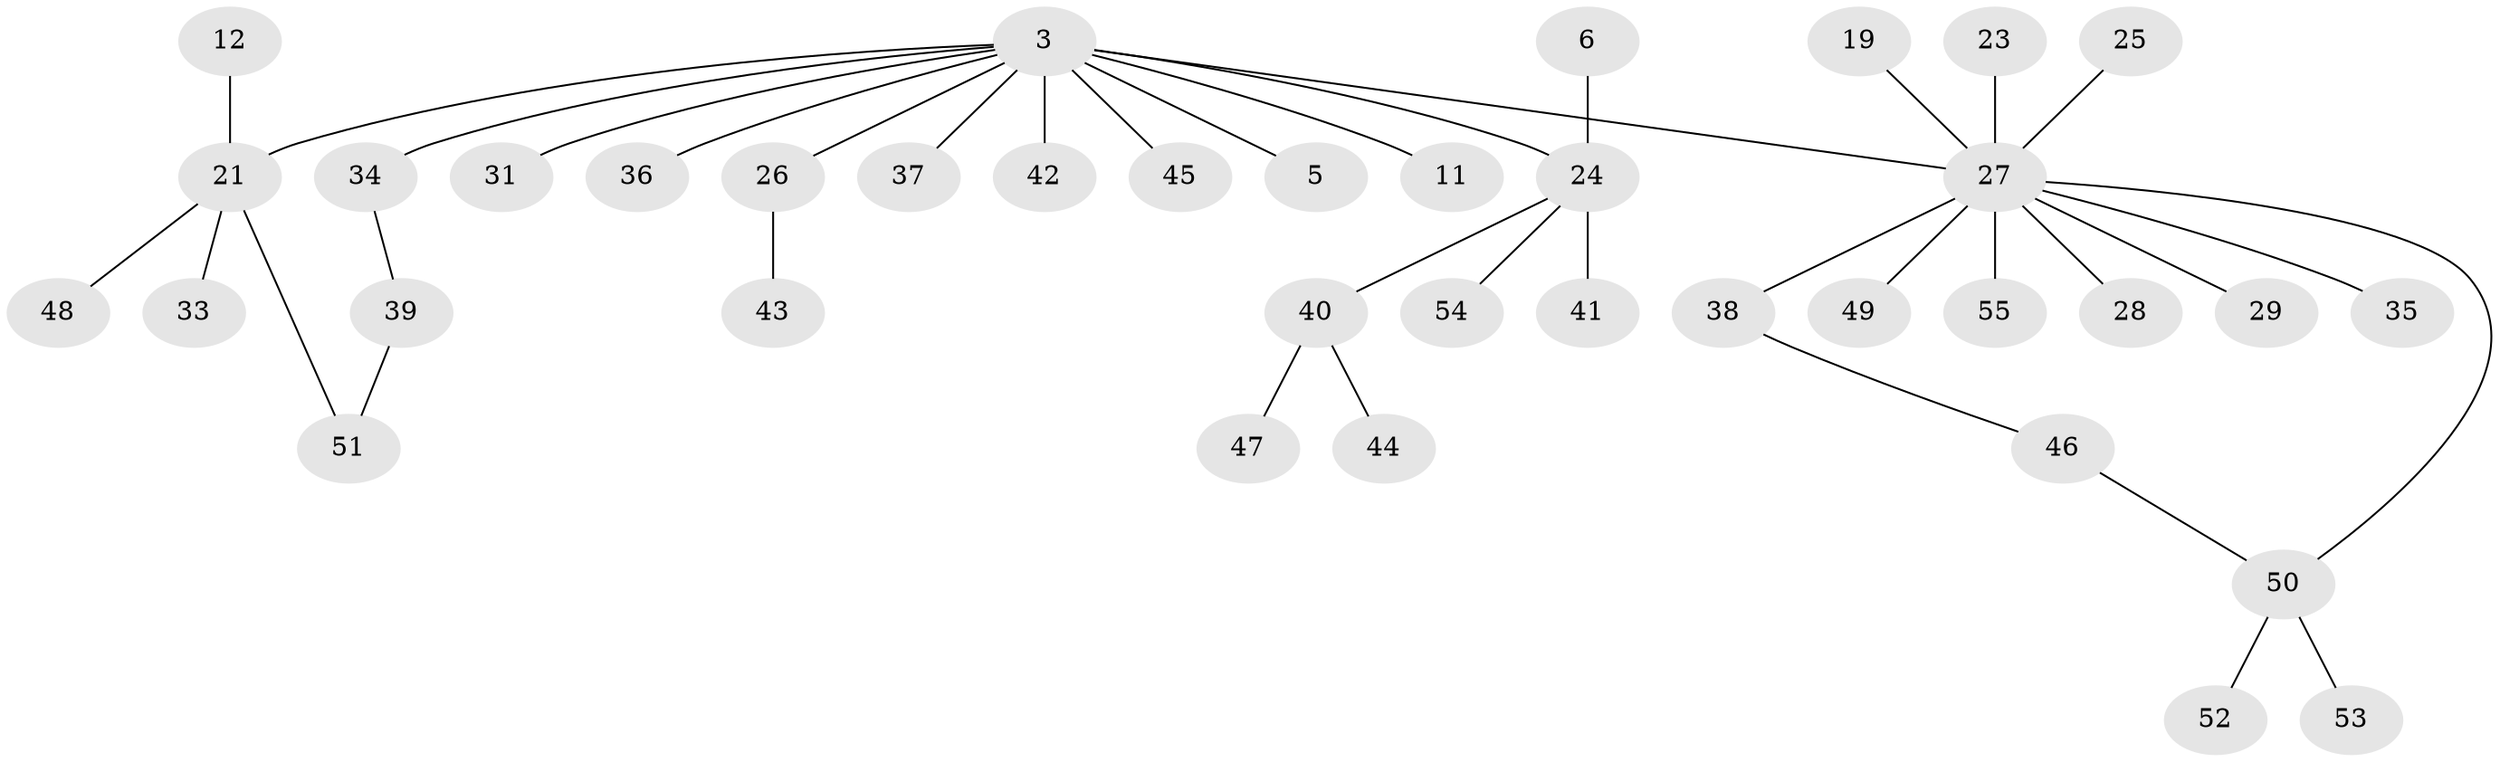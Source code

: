 // original degree distribution, {1: 0.5454545454545454, 7: 0.01818181818181818, 15: 0.01818181818181818, 2: 0.2545454545454545, 4: 0.09090909090909091, 6: 0.03636363636363636, 3: 0.03636363636363636}
// Generated by graph-tools (version 1.1) at 2025/50/03/04/25 21:50:20]
// undirected, 38 vertices, 39 edges
graph export_dot {
graph [start="1"]
  node [color=gray90,style=filled];
  3;
  5;
  6;
  11;
  12;
  19;
  21 [super="+9"];
  23;
  24 [super="+7"];
  25;
  26 [super="+15"];
  27 [super="+8+16"];
  28;
  29;
  31;
  33;
  34;
  35;
  36;
  37;
  38 [super="+32+30"];
  39;
  40 [super="+22"];
  41;
  42;
  43;
  44;
  45 [super="+20"];
  46;
  47;
  48;
  49 [super="+14"];
  50;
  51;
  52;
  53;
  54;
  55;
  3 -- 5;
  3 -- 11;
  3 -- 21 [weight=2];
  3 -- 24 [weight=2];
  3 -- 31;
  3 -- 34;
  3 -- 36;
  3 -- 37;
  3 -- 42;
  3 -- 27 [weight=2];
  3 -- 26;
  3 -- 45;
  6 -- 24;
  12 -- 21;
  19 -- 27;
  21 -- 48;
  21 -- 33;
  21 -- 51;
  23 -- 27;
  24 -- 54;
  24 -- 41;
  24 -- 40;
  25 -- 27;
  26 -- 43;
  27 -- 50;
  27 -- 55;
  27 -- 35;
  27 -- 28;
  27 -- 29;
  27 -- 38;
  27 -- 49;
  34 -- 39;
  38 -- 46;
  39 -- 51;
  40 -- 44;
  40 -- 47;
  46 -- 50;
  50 -- 52;
  50 -- 53;
}
